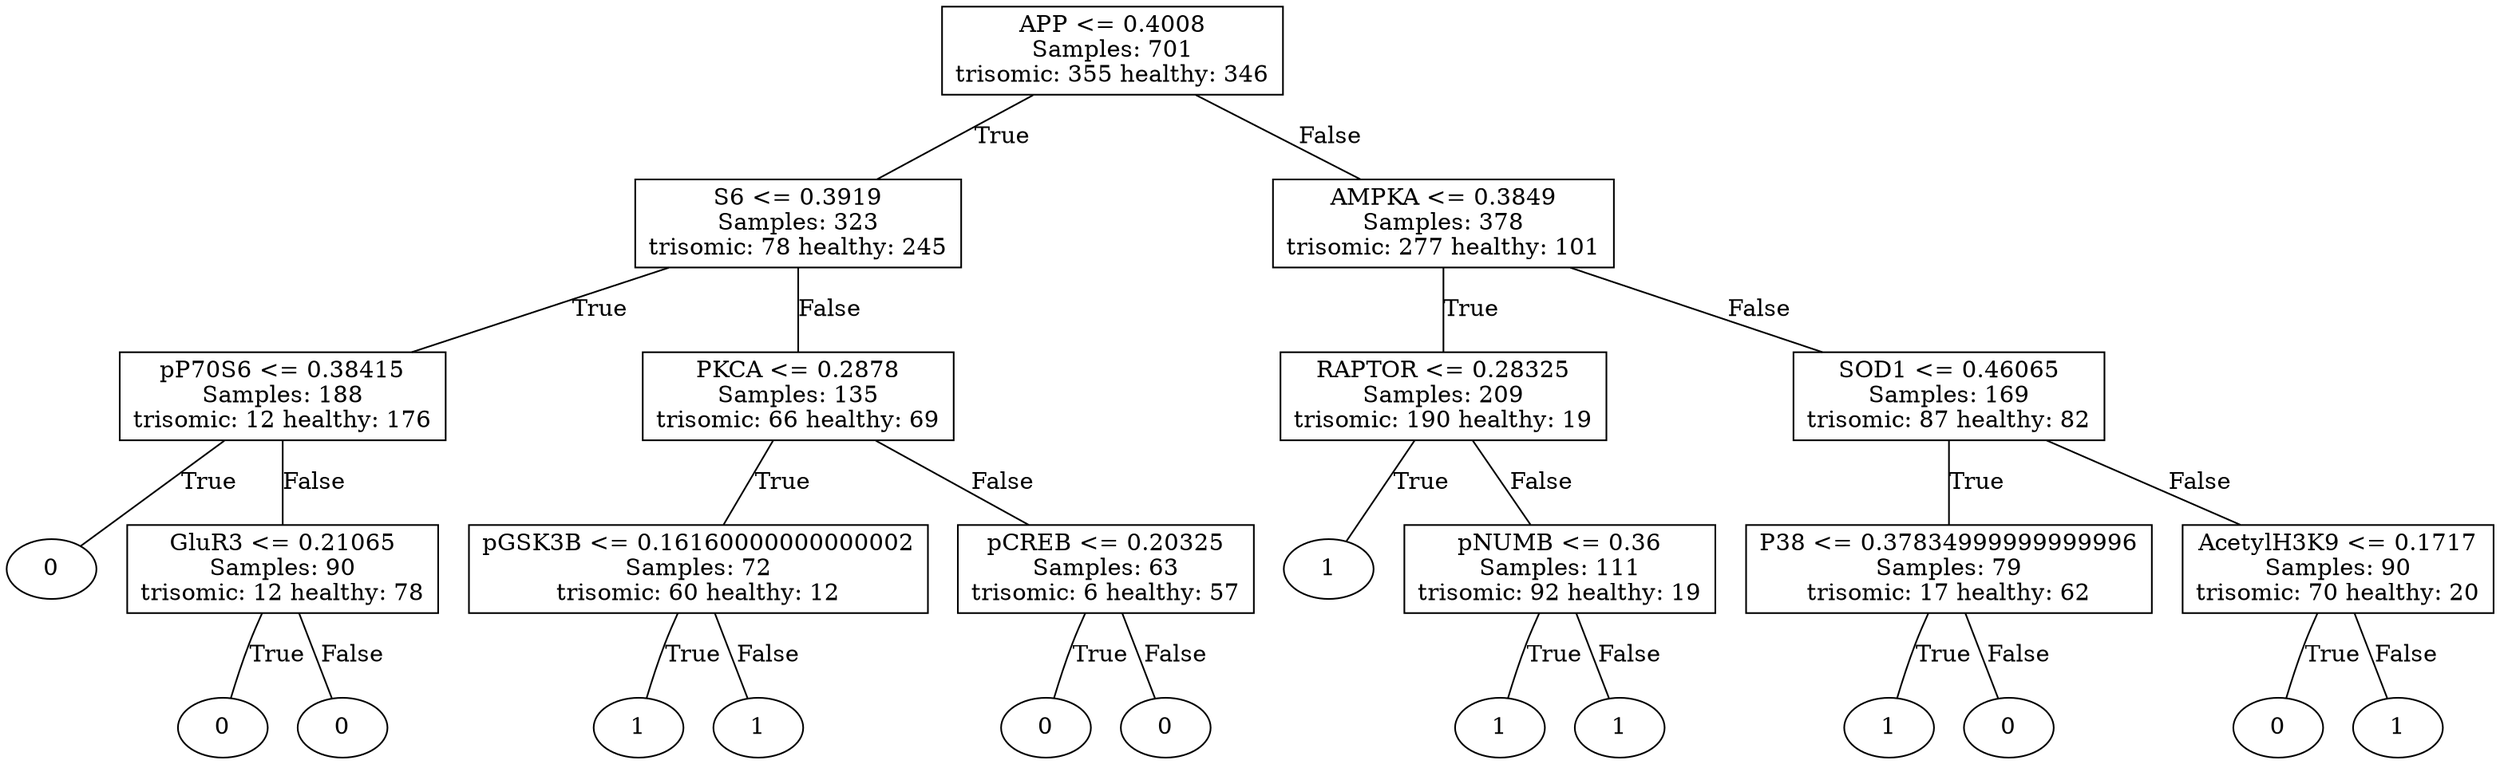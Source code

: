 graph G {
	graph [bb="0,0,1217.5,452"];
	node [label="\N"];
	0	 [fillcolor=red,
		height=0.73611,
		label="APP <= 0.4008\nSamples: 701\ntrisomic: 355 healthy: 346",
		pos="619,425.5",
		shape=box,
		style=solid,
		width=2.1944];
	1	 [fillcolor=red,
		height=0.73611,
		label="S6 <= 0.3919\nSamples: 323\ntrisomic: 78 healthy: 245",
		pos="497,321.5",
		shape=box,
		style=solid,
		width=2.1111];
	0 -- 1	 [label=True,
		lp="579.5,373.5",
		pos="588.21,398.76 569.72,383.3 546.27,363.69 527.78,348.23"];
	14	 [fillcolor=red,
		height=0.73611,
		label="AMPKA <= 0.3849\nSamples: 378\ntrisomic: 277 healthy: 101",
		pos="704,321.5",
		shape=box,
		style=solid,
		width=2.1944];
	0 -- 14	 [label=False,
		lp="682,373.5",
		pos="640.45,398.76 653.33,383.3 669.67,363.69 682.56,348.23"];
	2	 [fillcolor=red,
		height=0.73611,
		label="pP70S6 <= 0.38415\nSamples: 188\ntrisomic: 12 healthy: 176",
		pos="145,217.5",
		shape=box,
		style=solid,
		width=2.1111];
	1 -- 2	 [label=True,
		lp="356.5,269.5",
		pos="420.62,298.37 361.58,281.26 280.23,257.69 221.23,240.59"];
	7	 [fillcolor=red,
		height=0.73611,
		label="PKCA <= 0.2878\nSamples: 135\ntrisomic: 66 healthy: 69",
		pos="497,217.5",
		shape=box,
		style=solid,
		width=2.0139];
	1 -- 7	 [label=False,
		lp="512,269.5",
		pos="497,294.76 497,279.3 497,259.69 497,244.23"];
	3	 [fillcolor=red,
		height=0.5,
		label=0,
		pos="27,113.5",
		shape=oval,
		style=solid,
		width=0.75];
	2 -- 3	 [label=True,
		lp="107.5,165.5",
		pos="115.22,190.76 92.283,170.93 61.457,144.29 42.975,128.31"];
	4	 [fillcolor=red,
		height=0.73611,
		label="GluR3 <= 0.21065\nSamples: 90\ntrisomic: 12 healthy: 78",
		pos="145,113.5",
		shape=box,
		style=solid,
		width=2.0139];
	2 -- 4	 [label=False,
		lp="160,165.5",
		pos="145,190.76 145,175.3 145,155.69 145,140.23"];
	5	 [fillcolor=red,
		height=0.5,
		label=0,
		pos="101,18",
		shape=oval,
		style=solid,
		width=0.75];
	4 -- 5	 [label=True,
		lp="138.5,61.5",
		pos="132.98,86.951 125.24,70.514 115.42,49.64 108.71,35.393"];
	6	 [fillcolor=red,
		height=0.5,
		label=0,
		pos="173,18",
		shape=oval,
		style=solid,
		width=0.75];
	4 -- 6	 [label=False,
		lp="178,61.5",
		pos="152.65,86.951 157.51,70.73 163.66,50.189 167.92,35.959"];
	8	 [fillcolor=red,
		height=0.73611,
		label="pGSK3B <= 0.16160000000000002\nSamples: 72\ntrisomic: 60 healthy: 12",
		pos="345,113.5",
		shape=box,
		style=solid,
		width=3.0278];
	7 -- 8	 [label=True,
		lp="444.5,165.5",
		pos="458.64,190.76 435.51,175.24 406.16,155.54 383.08,140.05"];
	11	 [fillcolor=red,
		height=0.73611,
		label="pCREB <= 0.20325\nSamples: 63\ntrisomic: 6 healthy: 57",
		pos="541,113.5",
		shape=box,
		style=solid,
		width=1.9167];
	7 -- 11	 [label=False,
		lp="537,165.5",
		pos="508.1,190.76 514.77,175.3 523.23,155.69 529.9,140.23"];
	9	 [fillcolor=red,
		height=0.5,
		label=1,
		pos="299,18",
		shape=oval,
		style=solid,
		width=0.75];
	8 -- 9	 [label=True,
		lp="337.5,61.5",
		pos="332.43,86.951 324.34,70.514 314.07,49.64 307.07,35.393"];
	10	 [fillcolor=red,
		height=0.5,
		label=1,
		pos="371,18",
		shape=oval,
		style=solid,
		width=0.75];
	8 -- 10	 [label=False,
		lp="377,61.5",
		pos="352.1,86.951 356.62,70.73 362.33,50.189 366.28,35.959"];
	12	 [fillcolor=red,
		height=0.5,
		label=0,
		pos="505,18",
		shape=oval,
		style=solid,
		width=0.75];
	11 -- 12	 [label=True,
		lp="538.5,61.5",
		pos="531.16,86.951 524.88,70.622 516.9,49.915 511.42,35.675"];
	13	 [fillcolor=red,
		height=0.5,
		label=0,
		pos="577,18",
		shape=oval,
		style=solid,
		width=0.75];
	11 -- 13	 [label=False,
		lp="579,61.5",
		pos="550.84,86.951 557.12,70.622 565.1,49.915 570.58,35.675"];
	15	 [fillcolor=red,
		height=0.73611,
		label="RAPTOR <= 0.28325\nSamples: 209\ntrisomic: 190 healthy: 19",
		pos="704,217.5",
		shape=box,
		style=solid,
		width=2.1111];
	14 -- 15	 [label=True,
		lp="717.5,269.5",
		pos="704,294.76 704,279.3 704,259.69 704,244.23"];
	20	 [fillcolor=red,
		height=0.73611,
		label="SOD1 <= 0.46065\nSamples: 169\ntrisomic: 87 healthy: 82",
		pos="958,217.5",
		shape=box,
		style=solid,
		width=2.0139];
	14 -- 20	 [label=False,
		lp="862,269.5",
		pos="767.77,294.89 806.42,279.37 855.55,259.64 894.21,244.12"];
	16	 [fillcolor=red,
		height=0.5,
		label=1,
		pos="655,113.5",
		shape=oval,
		style=solid,
		width=0.75];
	15 -- 16	 [label=True,
		lp="696.5,165.5",
		pos="691.64,190.76 682.62,171.99 670.67,147.12 662.91,130.97"];
	17	 [fillcolor=red,
		height=0.73611,
		label="pNUMB <= 0.36\nSamples: 111\ntrisomic: 92 healthy: 19",
		pos="773,113.5",
		shape=box,
		style=solid,
		width=2.0139];
	15 -- 17	 [label=False,
		lp="758,165.5",
		pos="721.41,190.76 731.87,175.3 745.14,155.69 755.59,140.23"];
	18	 [fillcolor=red,
		height=0.5,
		label=1,
		pos="721,18",
		shape=oval,
		style=solid,
		width=0.75];
	17 -- 18	 [label=True,
		lp="762.5,61.5",
		pos="758.79,86.951 749.59,70.405 737.89,49.365 729.96,35.113"];
	19	 [fillcolor=red,
		height=0.5,
		label=1,
		pos="793,18",
		shape=oval,
		style=solid,
		width=0.75];
	17 -- 19	 [label=False,
		lp="801,61.5",
		pos="778.47,86.951 781.93,70.73 786.33,50.189 789.37,35.959"];
	21	 [fillcolor=red,
		height=0.73611,
		label="P38 <= 0.37834999999999996\nSamples: 79\ntrisomic: 17 healthy: 62",
		pos="958,113.5",
		shape=box,
		style=solid,
		width=2.6111];
	20 -- 21	 [label=True,
		lp="971.5,165.5",
		pos="958,190.76 958,175.3 958,155.69 958,140.23"];
	24	 [fillcolor=red,
		height=0.73611,
		label="AcetylH3K9 <= 0.1717\nSamples: 90\ntrisomic: 70 healthy: 20",
		pos="1144,113.5",
		shape=box,
		style=solid,
		width=2.0417];
	20 -- 24	 [label=False,
		lp="1077,165.5",
		pos="1004.9,190.76 1033.2,175.24 1069.2,155.54 1097.4,140.05"];
	22	 [fillcolor=red,
		height=0.5,
		label=1,
		pos="907,18",
		shape=oval,
		style=solid,
		width=0.75];
	21 -- 22	 [label=True,
		lp="947.5,61.5",
		pos="944.06,86.951 935.04,70.405 923.56,49.365 915.79,35.113"];
	23	 [fillcolor=red,
		height=0.5,
		label=0,
		pos="979,18",
		shape=oval,
		style=solid,
		width=0.75];
	21 -- 23	 [label=False,
		lp="985,61.5",
		pos="963.74,86.951 967.38,70.73 972,50.189 975.19,35.959"];
	25	 [fillcolor=red,
		height=0.5,
		label=0,
		pos="1108,18",
		shape=oval,
		style=solid,
		width=0.75];
	24 -- 25	 [label=True,
		lp="1140.5,61.5",
		pos="1134.2,86.951 1127.9,70.622 1119.9,49.915 1114.4,35.675"];
	26	 [fillcolor=red,
		height=0.5,
		label=1,
		pos="1180,18",
		shape=oval,
		style=solid,
		width=0.75];
	24 -- 26	 [label=False,
		lp="1181,61.5",
		pos="1153.8,86.951 1160.1,70.622 1168.1,49.915 1173.6,35.675"];
}

